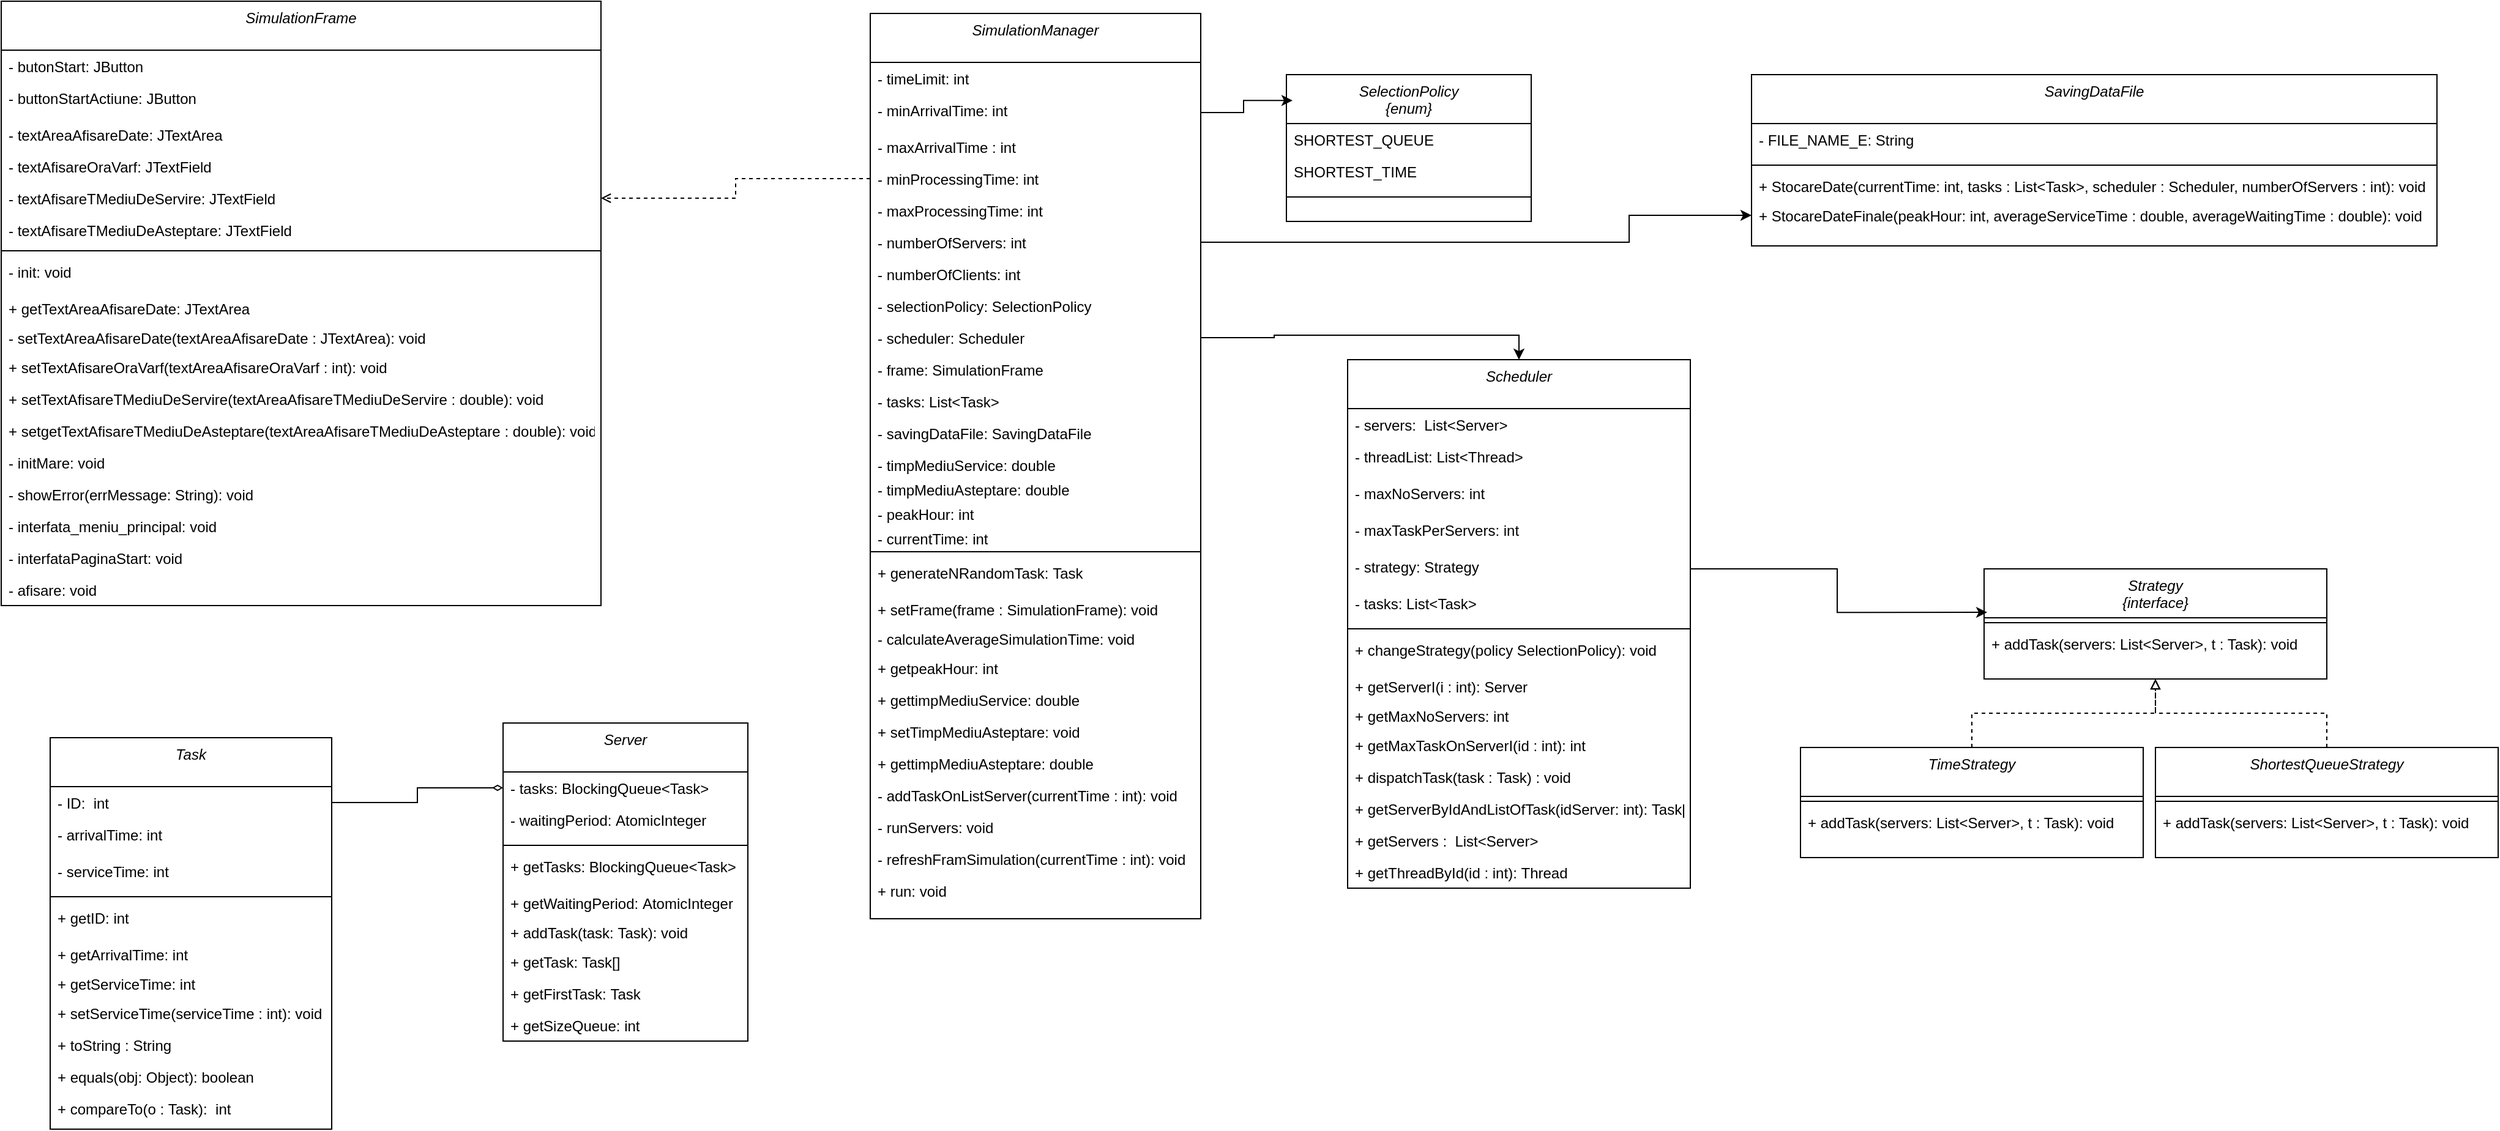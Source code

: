 <mxfile version="26.2.9">
  <diagram name="Pagină-1" id="mli2GktcsWTb8Dvs7Niu">
    <mxGraphModel dx="1970" dy="958" grid="1" gridSize="10" guides="1" tooltips="1" connect="1" arrows="1" fold="1" page="1" pageScale="1" pageWidth="827" pageHeight="1169" math="0" shadow="0">
      <root>
        <mxCell id="0" />
        <mxCell id="1" parent="0" />
        <mxCell id="93B-DPXB7_jqKkFb4IWl-2" value="SimulationManager" style="swimlane;fontStyle=2;align=center;verticalAlign=top;childLayout=stackLayout;horizontal=1;startSize=40;horizontalStack=0;resizeParent=1;resizeLast=0;collapsible=1;marginBottom=0;rounded=0;shadow=0;strokeWidth=1;" vertex="1" parent="1">
          <mxGeometry x="860" y="30" width="270" height="740" as="geometry">
            <mxRectangle x="220" y="120" width="160" height="26" as="alternateBounds" />
          </mxGeometry>
        </mxCell>
        <mxCell id="93B-DPXB7_jqKkFb4IWl-3" value="- timeLimit: int" style="text;align=left;verticalAlign=top;spacingLeft=4;spacingRight=4;overflow=hidden;rotatable=0;points=[[0,0.5],[1,0.5]];portConstraint=eastwest;" vertex="1" parent="93B-DPXB7_jqKkFb4IWl-2">
          <mxGeometry y="40" width="270" height="26" as="geometry" />
        </mxCell>
        <mxCell id="93B-DPXB7_jqKkFb4IWl-4" value="- minArrivalTime: int" style="text;align=left;verticalAlign=top;spacingLeft=4;spacingRight=4;overflow=hidden;rotatable=0;points=[[0,0.5],[1,0.5]];portConstraint=eastwest;rounded=0;shadow=0;html=0;" vertex="1" parent="93B-DPXB7_jqKkFb4IWl-2">
          <mxGeometry y="66" width="270" height="30" as="geometry" />
        </mxCell>
        <mxCell id="93B-DPXB7_jqKkFb4IWl-6" value="- maxArrivalTime : int&#xa;" style="text;align=left;verticalAlign=top;spacingLeft=4;spacingRight=4;overflow=hidden;rotatable=0;points=[[0,0.5],[1,0.5]];portConstraint=eastwest;" vertex="1" parent="93B-DPXB7_jqKkFb4IWl-2">
          <mxGeometry y="96" width="270" height="26" as="geometry" />
        </mxCell>
        <mxCell id="93B-DPXB7_jqKkFb4IWl-73" value="- minProcessingTime: int&#xa;" style="text;align=left;verticalAlign=top;spacingLeft=4;spacingRight=4;overflow=hidden;rotatable=0;points=[[0,0.5],[1,0.5]];portConstraint=eastwest;" vertex="1" parent="93B-DPXB7_jqKkFb4IWl-2">
          <mxGeometry y="122" width="270" height="26" as="geometry" />
        </mxCell>
        <mxCell id="93B-DPXB7_jqKkFb4IWl-74" value="- maxProcessingTime: int&#xa;" style="text;align=left;verticalAlign=top;spacingLeft=4;spacingRight=4;overflow=hidden;rotatable=0;points=[[0,0.5],[1,0.5]];portConstraint=eastwest;" vertex="1" parent="93B-DPXB7_jqKkFb4IWl-2">
          <mxGeometry y="148" width="270" height="26" as="geometry" />
        </mxCell>
        <mxCell id="93B-DPXB7_jqKkFb4IWl-75" value="- numberOfServers: int&#xa;" style="text;align=left;verticalAlign=top;spacingLeft=4;spacingRight=4;overflow=hidden;rotatable=0;points=[[0,0.5],[1,0.5]];portConstraint=eastwest;" vertex="1" parent="93B-DPXB7_jqKkFb4IWl-2">
          <mxGeometry y="174" width="270" height="26" as="geometry" />
        </mxCell>
        <mxCell id="93B-DPXB7_jqKkFb4IWl-76" value="- numberOfClients: int&#xa;" style="text;align=left;verticalAlign=top;spacingLeft=4;spacingRight=4;overflow=hidden;rotatable=0;points=[[0,0.5],[1,0.5]];portConstraint=eastwest;" vertex="1" parent="93B-DPXB7_jqKkFb4IWl-2">
          <mxGeometry y="200" width="270" height="26" as="geometry" />
        </mxCell>
        <mxCell id="93B-DPXB7_jqKkFb4IWl-77" value="- selectionPolicy: SelectionPolicy&#xa;" style="text;align=left;verticalAlign=top;spacingLeft=4;spacingRight=4;overflow=hidden;rotatable=0;points=[[0,0.5],[1,0.5]];portConstraint=eastwest;" vertex="1" parent="93B-DPXB7_jqKkFb4IWl-2">
          <mxGeometry y="226" width="270" height="26" as="geometry" />
        </mxCell>
        <mxCell id="93B-DPXB7_jqKkFb4IWl-78" value="- scheduler: Scheduler&#xa;" style="text;align=left;verticalAlign=top;spacingLeft=4;spacingRight=4;overflow=hidden;rotatable=0;points=[[0,0.5],[1,0.5]];portConstraint=eastwest;" vertex="1" parent="93B-DPXB7_jqKkFb4IWl-2">
          <mxGeometry y="252" width="270" height="26" as="geometry" />
        </mxCell>
        <mxCell id="93B-DPXB7_jqKkFb4IWl-79" value="- frame: SimulationFrame&#xa;" style="text;align=left;verticalAlign=top;spacingLeft=4;spacingRight=4;overflow=hidden;rotatable=0;points=[[0,0.5],[1,0.5]];portConstraint=eastwest;" vertex="1" parent="93B-DPXB7_jqKkFb4IWl-2">
          <mxGeometry y="278" width="270" height="26" as="geometry" />
        </mxCell>
        <mxCell id="93B-DPXB7_jqKkFb4IWl-80" value="- tasks: List&lt;Task&gt;&#xa;" style="text;align=left;verticalAlign=top;spacingLeft=4;spacingRight=4;overflow=hidden;rotatable=0;points=[[0,0.5],[1,0.5]];portConstraint=eastwest;" vertex="1" parent="93B-DPXB7_jqKkFb4IWl-2">
          <mxGeometry y="304" width="270" height="26" as="geometry" />
        </mxCell>
        <mxCell id="93B-DPXB7_jqKkFb4IWl-81" value="- savingDataFile: SavingDataFile&#xa;" style="text;align=left;verticalAlign=top;spacingLeft=4;spacingRight=4;overflow=hidden;rotatable=0;points=[[0,0.5],[1,0.5]];portConstraint=eastwest;" vertex="1" parent="93B-DPXB7_jqKkFb4IWl-2">
          <mxGeometry y="330" width="270" height="26" as="geometry" />
        </mxCell>
        <mxCell id="93B-DPXB7_jqKkFb4IWl-82" value="- timpMediuService: double&#xa;" style="text;align=left;verticalAlign=top;spacingLeft=4;spacingRight=4;overflow=hidden;rotatable=0;points=[[0,0.5],[1,0.5]];portConstraint=eastwest;" vertex="1" parent="93B-DPXB7_jqKkFb4IWl-2">
          <mxGeometry y="356" width="270" height="20" as="geometry" />
        </mxCell>
        <mxCell id="93B-DPXB7_jqKkFb4IWl-83" value="- timpMediuAsteptare: double&#xa;" style="text;align=left;verticalAlign=top;spacingLeft=4;spacingRight=4;overflow=hidden;rotatable=0;points=[[0,0.5],[1,0.5]];portConstraint=eastwest;" vertex="1" parent="93B-DPXB7_jqKkFb4IWl-2">
          <mxGeometry y="376" width="270" height="20" as="geometry" />
        </mxCell>
        <mxCell id="93B-DPXB7_jqKkFb4IWl-84" value="- peakHour: int&#xa;" style="text;align=left;verticalAlign=top;spacingLeft=4;spacingRight=4;overflow=hidden;rotatable=0;points=[[0,0.5],[1,0.5]];portConstraint=eastwest;" vertex="1" parent="93B-DPXB7_jqKkFb4IWl-2">
          <mxGeometry y="396" width="270" height="20" as="geometry" />
        </mxCell>
        <mxCell id="93B-DPXB7_jqKkFb4IWl-85" value="- currentTime: int&#xa;" style="text;align=left;verticalAlign=top;spacingLeft=4;spacingRight=4;overflow=hidden;rotatable=0;points=[[0,0.5],[1,0.5]];portConstraint=eastwest;" vertex="1" parent="93B-DPXB7_jqKkFb4IWl-2">
          <mxGeometry y="416" width="270" height="20" as="geometry" />
        </mxCell>
        <mxCell id="93B-DPXB7_jqKkFb4IWl-5" value="" style="line;html=1;strokeWidth=1;align=left;verticalAlign=middle;spacingTop=-1;spacingLeft=3;spacingRight=3;rotatable=0;labelPosition=right;points=[];portConstraint=eastwest;" vertex="1" parent="93B-DPXB7_jqKkFb4IWl-2">
          <mxGeometry y="436" width="270" height="8" as="geometry" />
        </mxCell>
        <mxCell id="93B-DPXB7_jqKkFb4IWl-72" value="+ generateNRandomTask: Task" style="text;align=left;verticalAlign=top;spacingLeft=4;spacingRight=4;overflow=hidden;rotatable=0;points=[[0,0.5],[1,0.5]];portConstraint=eastwest;rounded=0;shadow=0;html=0;" vertex="1" parent="93B-DPXB7_jqKkFb4IWl-2">
          <mxGeometry y="444" width="270" height="30" as="geometry" />
        </mxCell>
        <mxCell id="93B-DPXB7_jqKkFb4IWl-7" value="+ setFrame(frame : SimulationFrame): void&#xa;" style="text;align=left;verticalAlign=top;spacingLeft=4;spacingRight=4;overflow=hidden;rotatable=0;points=[[0,0.5],[1,0.5]];portConstraint=eastwest;" vertex="1" parent="93B-DPXB7_jqKkFb4IWl-2">
          <mxGeometry y="474" width="270" height="24" as="geometry" />
        </mxCell>
        <mxCell id="93B-DPXB7_jqKkFb4IWl-8" value="- calculateAverageSimulationTime: void&#xa;" style="text;align=left;verticalAlign=top;spacingLeft=4;spacingRight=4;overflow=hidden;rotatable=0;points=[[0,0.5],[1,0.5]];portConstraint=eastwest;" vertex="1" parent="93B-DPXB7_jqKkFb4IWl-2">
          <mxGeometry y="498" width="270" height="24" as="geometry" />
        </mxCell>
        <mxCell id="93B-DPXB7_jqKkFb4IWl-9" value="+ getpeakHour: int" style="text;align=left;verticalAlign=top;spacingLeft=4;spacingRight=4;overflow=hidden;rotatable=0;points=[[0,0.5],[1,0.5]];portConstraint=eastwest;" vertex="1" parent="93B-DPXB7_jqKkFb4IWl-2">
          <mxGeometry y="522" width="270" height="26" as="geometry" />
        </mxCell>
        <mxCell id="93B-DPXB7_jqKkFb4IWl-10" value="+ gettimpMediuService: double" style="text;align=left;verticalAlign=top;spacingLeft=4;spacingRight=4;overflow=hidden;rotatable=0;points=[[0,0.5],[1,0.5]];portConstraint=eastwest;" vertex="1" parent="93B-DPXB7_jqKkFb4IWl-2">
          <mxGeometry y="548" width="270" height="26" as="geometry" />
        </mxCell>
        <mxCell id="93B-DPXB7_jqKkFb4IWl-86" value="+ setTimpMediuAsteptare: void" style="text;align=left;verticalAlign=top;spacingLeft=4;spacingRight=4;overflow=hidden;rotatable=0;points=[[0,0.5],[1,0.5]];portConstraint=eastwest;" vertex="1" parent="93B-DPXB7_jqKkFb4IWl-2">
          <mxGeometry y="574" width="270" height="26" as="geometry" />
        </mxCell>
        <mxCell id="93B-DPXB7_jqKkFb4IWl-87" value="+ gettimpMediuAsteptare: double" style="text;align=left;verticalAlign=top;spacingLeft=4;spacingRight=4;overflow=hidden;rotatable=0;points=[[0,0.5],[1,0.5]];portConstraint=eastwest;" vertex="1" parent="93B-DPXB7_jqKkFb4IWl-2">
          <mxGeometry y="600" width="270" height="26" as="geometry" />
        </mxCell>
        <mxCell id="93B-DPXB7_jqKkFb4IWl-88" value="- addTaskOnListServer(currentTime : int): void" style="text;align=left;verticalAlign=top;spacingLeft=4;spacingRight=4;overflow=hidden;rotatable=0;points=[[0,0.5],[1,0.5]];portConstraint=eastwest;" vertex="1" parent="93B-DPXB7_jqKkFb4IWl-2">
          <mxGeometry y="626" width="270" height="26" as="geometry" />
        </mxCell>
        <mxCell id="93B-DPXB7_jqKkFb4IWl-89" value="- runServers: void" style="text;align=left;verticalAlign=top;spacingLeft=4;spacingRight=4;overflow=hidden;rotatable=0;points=[[0,0.5],[1,0.5]];portConstraint=eastwest;" vertex="1" parent="93B-DPXB7_jqKkFb4IWl-2">
          <mxGeometry y="652" width="270" height="26" as="geometry" />
        </mxCell>
        <mxCell id="93B-DPXB7_jqKkFb4IWl-90" value="- refreshFramSimulation(currentTime : int): void" style="text;align=left;verticalAlign=top;spacingLeft=4;spacingRight=4;overflow=hidden;rotatable=0;points=[[0,0.5],[1,0.5]];portConstraint=eastwest;" vertex="1" parent="93B-DPXB7_jqKkFb4IWl-2">
          <mxGeometry y="678" width="270" height="26" as="geometry" />
        </mxCell>
        <mxCell id="93B-DPXB7_jqKkFb4IWl-91" value="+ run: void" style="text;align=left;verticalAlign=top;spacingLeft=4;spacingRight=4;overflow=hidden;rotatable=0;points=[[0,0.5],[1,0.5]];portConstraint=eastwest;" vertex="1" parent="93B-DPXB7_jqKkFb4IWl-2">
          <mxGeometry y="704" width="270" height="26" as="geometry" />
        </mxCell>
        <mxCell id="93B-DPXB7_jqKkFb4IWl-92" value="SimulationFrame" style="swimlane;fontStyle=2;align=center;verticalAlign=top;childLayout=stackLayout;horizontal=1;startSize=40;horizontalStack=0;resizeParent=1;resizeLast=0;collapsible=1;marginBottom=0;rounded=0;shadow=0;strokeWidth=1;" vertex="1" parent="1">
          <mxGeometry x="150" y="20" width="490" height="494" as="geometry">
            <mxRectangle x="220" y="120" width="160" height="26" as="alternateBounds" />
          </mxGeometry>
        </mxCell>
        <mxCell id="93B-DPXB7_jqKkFb4IWl-93" value="- butonStart: JButton" style="text;align=left;verticalAlign=top;spacingLeft=4;spacingRight=4;overflow=hidden;rotatable=0;points=[[0,0.5],[1,0.5]];portConstraint=eastwest;" vertex="1" parent="93B-DPXB7_jqKkFb4IWl-92">
          <mxGeometry y="40" width="490" height="26" as="geometry" />
        </mxCell>
        <mxCell id="93B-DPXB7_jqKkFb4IWl-94" value="- buttonStartActiune: JButton" style="text;align=left;verticalAlign=top;spacingLeft=4;spacingRight=4;overflow=hidden;rotatable=0;points=[[0,0.5],[1,0.5]];portConstraint=eastwest;rounded=0;shadow=0;html=0;" vertex="1" parent="93B-DPXB7_jqKkFb4IWl-92">
          <mxGeometry y="66" width="490" height="30" as="geometry" />
        </mxCell>
        <mxCell id="93B-DPXB7_jqKkFb4IWl-95" value="- textAreaAfisareDate: JTextArea&#xa;" style="text;align=left;verticalAlign=top;spacingLeft=4;spacingRight=4;overflow=hidden;rotatable=0;points=[[0,0.5],[1,0.5]];portConstraint=eastwest;" vertex="1" parent="93B-DPXB7_jqKkFb4IWl-92">
          <mxGeometry y="96" width="490" height="26" as="geometry" />
        </mxCell>
        <mxCell id="93B-DPXB7_jqKkFb4IWl-96" value="- textAfisareOraVarf: JTextField&#xa;" style="text;align=left;verticalAlign=top;spacingLeft=4;spacingRight=4;overflow=hidden;rotatable=0;points=[[0,0.5],[1,0.5]];portConstraint=eastwest;" vertex="1" parent="93B-DPXB7_jqKkFb4IWl-92">
          <mxGeometry y="122" width="490" height="26" as="geometry" />
        </mxCell>
        <mxCell id="93B-DPXB7_jqKkFb4IWl-97" value="- textAfisareTMediuDeServire: JTextField&#xa;" style="text;align=left;verticalAlign=top;spacingLeft=4;spacingRight=4;overflow=hidden;rotatable=0;points=[[0,0.5],[1,0.5]];portConstraint=eastwest;" vertex="1" parent="93B-DPXB7_jqKkFb4IWl-92">
          <mxGeometry y="148" width="490" height="26" as="geometry" />
        </mxCell>
        <mxCell id="93B-DPXB7_jqKkFb4IWl-98" value="- textAfisareTMediuDeAsteptare: JTextField&#xa;" style="text;align=left;verticalAlign=top;spacingLeft=4;spacingRight=4;overflow=hidden;rotatable=0;points=[[0,0.5],[1,0.5]];portConstraint=eastwest;" vertex="1" parent="93B-DPXB7_jqKkFb4IWl-92">
          <mxGeometry y="174" width="490" height="26" as="geometry" />
        </mxCell>
        <mxCell id="93B-DPXB7_jqKkFb4IWl-109" value="" style="line;html=1;strokeWidth=1;align=left;verticalAlign=middle;spacingTop=-1;spacingLeft=3;spacingRight=3;rotatable=0;labelPosition=right;points=[];portConstraint=eastwest;" vertex="1" parent="93B-DPXB7_jqKkFb4IWl-92">
          <mxGeometry y="200" width="490" height="8" as="geometry" />
        </mxCell>
        <mxCell id="93B-DPXB7_jqKkFb4IWl-110" value="- init: void" style="text;align=left;verticalAlign=top;spacingLeft=4;spacingRight=4;overflow=hidden;rotatable=0;points=[[0,0.5],[1,0.5]];portConstraint=eastwest;rounded=0;shadow=0;html=0;" vertex="1" parent="93B-DPXB7_jqKkFb4IWl-92">
          <mxGeometry y="208" width="490" height="30" as="geometry" />
        </mxCell>
        <mxCell id="93B-DPXB7_jqKkFb4IWl-111" value="+ getTextAreaAfisareDate: JTextArea&#xa;" style="text;align=left;verticalAlign=top;spacingLeft=4;spacingRight=4;overflow=hidden;rotatable=0;points=[[0,0.5],[1,0.5]];portConstraint=eastwest;" vertex="1" parent="93B-DPXB7_jqKkFb4IWl-92">
          <mxGeometry y="238" width="490" height="24" as="geometry" />
        </mxCell>
        <mxCell id="93B-DPXB7_jqKkFb4IWl-112" value="- setTextAreaAfisareDate(textAreaAfisareDate : JTextArea): void&#xa;" style="text;align=left;verticalAlign=top;spacingLeft=4;spacingRight=4;overflow=hidden;rotatable=0;points=[[0,0.5],[1,0.5]];portConstraint=eastwest;" vertex="1" parent="93B-DPXB7_jqKkFb4IWl-92">
          <mxGeometry y="262" width="490" height="24" as="geometry" />
        </mxCell>
        <mxCell id="93B-DPXB7_jqKkFb4IWl-113" value="+ setTextAfisareOraVarf(textAreaAfisareOraVarf : int): void" style="text;align=left;verticalAlign=top;spacingLeft=4;spacingRight=4;overflow=hidden;rotatable=0;points=[[0,0.5],[1,0.5]];portConstraint=eastwest;" vertex="1" parent="93B-DPXB7_jqKkFb4IWl-92">
          <mxGeometry y="286" width="490" height="26" as="geometry" />
        </mxCell>
        <mxCell id="93B-DPXB7_jqKkFb4IWl-114" value="+ setTextAfisareTMediuDeServire(textAreaAfisareTMediuDeServire : double): void" style="text;align=left;verticalAlign=top;spacingLeft=4;spacingRight=4;overflow=hidden;rotatable=0;points=[[0,0.5],[1,0.5]];portConstraint=eastwest;" vertex="1" parent="93B-DPXB7_jqKkFb4IWl-92">
          <mxGeometry y="312" width="490" height="26" as="geometry" />
        </mxCell>
        <mxCell id="93B-DPXB7_jqKkFb4IWl-115" value="+ setgetTextAfisareTMediuDeAsteptare(textAreaAfisareTMediuDeAsteptare : double): void" style="text;align=left;verticalAlign=top;spacingLeft=4;spacingRight=4;overflow=hidden;rotatable=0;points=[[0,0.5],[1,0.5]];portConstraint=eastwest;" vertex="1" parent="93B-DPXB7_jqKkFb4IWl-92">
          <mxGeometry y="338" width="490" height="26" as="geometry" />
        </mxCell>
        <mxCell id="93B-DPXB7_jqKkFb4IWl-116" value="- initMare: void" style="text;align=left;verticalAlign=top;spacingLeft=4;spacingRight=4;overflow=hidden;rotatable=0;points=[[0,0.5],[1,0.5]];portConstraint=eastwest;" vertex="1" parent="93B-DPXB7_jqKkFb4IWl-92">
          <mxGeometry y="364" width="490" height="26" as="geometry" />
        </mxCell>
        <mxCell id="93B-DPXB7_jqKkFb4IWl-117" value="- showError(errMessage: String): void" style="text;align=left;verticalAlign=top;spacingLeft=4;spacingRight=4;overflow=hidden;rotatable=0;points=[[0,0.5],[1,0.5]];portConstraint=eastwest;" vertex="1" parent="93B-DPXB7_jqKkFb4IWl-92">
          <mxGeometry y="390" width="490" height="26" as="geometry" />
        </mxCell>
        <mxCell id="93B-DPXB7_jqKkFb4IWl-118" value="- interfata_meniu_principal: void" style="text;align=left;verticalAlign=top;spacingLeft=4;spacingRight=4;overflow=hidden;rotatable=0;points=[[0,0.5],[1,0.5]];portConstraint=eastwest;" vertex="1" parent="93B-DPXB7_jqKkFb4IWl-92">
          <mxGeometry y="416" width="490" height="26" as="geometry" />
        </mxCell>
        <mxCell id="93B-DPXB7_jqKkFb4IWl-119" value="- interfataPaginaStart: void" style="text;align=left;verticalAlign=top;spacingLeft=4;spacingRight=4;overflow=hidden;rotatable=0;points=[[0,0.5],[1,0.5]];portConstraint=eastwest;" vertex="1" parent="93B-DPXB7_jqKkFb4IWl-92">
          <mxGeometry y="442" width="490" height="26" as="geometry" />
        </mxCell>
        <mxCell id="93B-DPXB7_jqKkFb4IWl-120" value="- afisare: void" style="text;align=left;verticalAlign=top;spacingLeft=4;spacingRight=4;overflow=hidden;rotatable=0;points=[[0,0.5],[1,0.5]];portConstraint=eastwest;" vertex="1" parent="93B-DPXB7_jqKkFb4IWl-92">
          <mxGeometry y="468" width="490" height="26" as="geometry" />
        </mxCell>
        <mxCell id="93B-DPXB7_jqKkFb4IWl-121" value="SelectionPolicy&#xa;{enum}" style="swimlane;fontStyle=2;align=center;verticalAlign=top;childLayout=stackLayout;horizontal=1;startSize=40;horizontalStack=0;resizeParent=1;resizeLast=0;collapsible=1;marginBottom=0;rounded=0;shadow=0;strokeWidth=1;" vertex="1" parent="1">
          <mxGeometry x="1200" y="80" width="200" height="120" as="geometry">
            <mxRectangle x="220" y="120" width="160" height="26" as="alternateBounds" />
          </mxGeometry>
        </mxCell>
        <mxCell id="93B-DPXB7_jqKkFb4IWl-122" value="SHORTEST_QUEUE" style="text;align=left;verticalAlign=top;spacingLeft=4;spacingRight=4;overflow=hidden;rotatable=0;points=[[0,0.5],[1,0.5]];portConstraint=eastwest;" vertex="1" parent="93B-DPXB7_jqKkFb4IWl-121">
          <mxGeometry y="40" width="200" height="26" as="geometry" />
        </mxCell>
        <mxCell id="93B-DPXB7_jqKkFb4IWl-123" value="SHORTEST_TIME" style="text;align=left;verticalAlign=top;spacingLeft=4;spacingRight=4;overflow=hidden;rotatable=0;points=[[0,0.5],[1,0.5]];portConstraint=eastwest;rounded=0;shadow=0;html=0;" vertex="1" parent="93B-DPXB7_jqKkFb4IWl-121">
          <mxGeometry y="66" width="200" height="30" as="geometry" />
        </mxCell>
        <mxCell id="93B-DPXB7_jqKkFb4IWl-128" value="" style="line;html=1;strokeWidth=1;align=left;verticalAlign=middle;spacingTop=-1;spacingLeft=3;spacingRight=3;rotatable=0;labelPosition=right;points=[];portConstraint=eastwest;" vertex="1" parent="93B-DPXB7_jqKkFb4IWl-121">
          <mxGeometry y="96" width="200" height="8" as="geometry" />
        </mxCell>
        <mxCell id="93B-DPXB7_jqKkFb4IWl-140" value="SavingDataFile" style="swimlane;fontStyle=2;align=center;verticalAlign=top;childLayout=stackLayout;horizontal=1;startSize=40;horizontalStack=0;resizeParent=1;resizeLast=0;collapsible=1;marginBottom=0;rounded=0;shadow=0;strokeWidth=1;" vertex="1" parent="1">
          <mxGeometry x="1580" y="80" width="560" height="140" as="geometry">
            <mxRectangle x="220" y="120" width="160" height="26" as="alternateBounds" />
          </mxGeometry>
        </mxCell>
        <mxCell id="93B-DPXB7_jqKkFb4IWl-142" value="- FILE_NAME_E: String" style="text;align=left;verticalAlign=top;spacingLeft=4;spacingRight=4;overflow=hidden;rotatable=0;points=[[0,0.5],[1,0.5]];portConstraint=eastwest;rounded=0;shadow=0;html=0;" vertex="1" parent="93B-DPXB7_jqKkFb4IWl-140">
          <mxGeometry y="40" width="560" height="30" as="geometry" />
        </mxCell>
        <mxCell id="93B-DPXB7_jqKkFb4IWl-147" value="" style="line;html=1;strokeWidth=1;align=left;verticalAlign=middle;spacingTop=-1;spacingLeft=3;spacingRight=3;rotatable=0;labelPosition=right;points=[];portConstraint=eastwest;" vertex="1" parent="93B-DPXB7_jqKkFb4IWl-140">
          <mxGeometry y="70" width="560" height="8" as="geometry" />
        </mxCell>
        <mxCell id="93B-DPXB7_jqKkFb4IWl-150" value="+ StocareDate(currentTime: int, tasks : List&lt;Task&gt;, scheduler : Scheduler, numberOfServers : int): void&#xa;" style="text;align=left;verticalAlign=top;spacingLeft=4;spacingRight=4;overflow=hidden;rotatable=0;points=[[0,0.5],[1,0.5]];portConstraint=eastwest;" vertex="1" parent="93B-DPXB7_jqKkFb4IWl-140">
          <mxGeometry y="78" width="560" height="24" as="geometry" />
        </mxCell>
        <mxCell id="93B-DPXB7_jqKkFb4IWl-151" value="+ StocareDateFinale(peakHour: int, averageServiceTime : double, averageWaitingTime : double): void" style="text;align=left;verticalAlign=top;spacingLeft=4;spacingRight=4;overflow=hidden;rotatable=0;points=[[0,0.5],[1,0.5]];portConstraint=eastwest;" vertex="1" parent="93B-DPXB7_jqKkFb4IWl-140">
          <mxGeometry y="102" width="560" height="26" as="geometry" />
        </mxCell>
        <mxCell id="93B-DPXB7_jqKkFb4IWl-223" style="edgeStyle=orthogonalEdgeStyle;rounded=0;orthogonalLoop=1;jettySize=auto;html=1;entryX=0.5;entryY=1;entryDx=0;entryDy=0;dashed=1;endArrow=block;endFill=0;" edge="1" parent="1" source="93B-DPXB7_jqKkFb4IWl-159" target="93B-DPXB7_jqKkFb4IWl-167">
          <mxGeometry relative="1" as="geometry" />
        </mxCell>
        <mxCell id="93B-DPXB7_jqKkFb4IWl-159" value="TimeStrategy" style="swimlane;fontStyle=2;align=center;verticalAlign=top;childLayout=stackLayout;horizontal=1;startSize=40;horizontalStack=0;resizeParent=1;resizeLast=0;collapsible=1;marginBottom=0;rounded=0;shadow=0;strokeWidth=1;" vertex="1" parent="1">
          <mxGeometry x="1620" y="630" width="280" height="90" as="geometry">
            <mxRectangle x="220" y="120" width="160" height="26" as="alternateBounds" />
          </mxGeometry>
        </mxCell>
        <mxCell id="93B-DPXB7_jqKkFb4IWl-161" value="" style="line;html=1;strokeWidth=1;align=left;verticalAlign=middle;spacingTop=-1;spacingLeft=3;spacingRight=3;rotatable=0;labelPosition=right;points=[];portConstraint=eastwest;" vertex="1" parent="93B-DPXB7_jqKkFb4IWl-159">
          <mxGeometry y="40" width="280" height="8" as="geometry" />
        </mxCell>
        <mxCell id="93B-DPXB7_jqKkFb4IWl-162" value="+ addTask(servers: List&lt;Server&gt;, t : Task): void&#xa;" style="text;align=left;verticalAlign=top;spacingLeft=4;spacingRight=4;overflow=hidden;rotatable=0;points=[[0,0.5],[1,0.5]];portConstraint=eastwest;" vertex="1" parent="93B-DPXB7_jqKkFb4IWl-159">
          <mxGeometry y="48" width="280" height="24" as="geometry" />
        </mxCell>
        <mxCell id="93B-DPXB7_jqKkFb4IWl-224" style="edgeStyle=orthogonalEdgeStyle;rounded=0;orthogonalLoop=1;jettySize=auto;html=1;exitX=0.5;exitY=0;exitDx=0;exitDy=0;entryX=0.5;entryY=1;entryDx=0;entryDy=0;dashed=1;endArrow=block;endFill=0;" edge="1" parent="1" source="93B-DPXB7_jqKkFb4IWl-164" target="93B-DPXB7_jqKkFb4IWl-167">
          <mxGeometry relative="1" as="geometry" />
        </mxCell>
        <mxCell id="93B-DPXB7_jqKkFb4IWl-164" value="ShortestQueueStrategy" style="swimlane;fontStyle=2;align=center;verticalAlign=top;childLayout=stackLayout;horizontal=1;startSize=40;horizontalStack=0;resizeParent=1;resizeLast=0;collapsible=1;marginBottom=0;rounded=0;shadow=0;strokeWidth=1;" vertex="1" parent="1">
          <mxGeometry x="1910" y="630" width="280" height="90" as="geometry">
            <mxRectangle x="220" y="120" width="160" height="26" as="alternateBounds" />
          </mxGeometry>
        </mxCell>
        <mxCell id="93B-DPXB7_jqKkFb4IWl-165" value="" style="line;html=1;strokeWidth=1;align=left;verticalAlign=middle;spacingTop=-1;spacingLeft=3;spacingRight=3;rotatable=0;labelPosition=right;points=[];portConstraint=eastwest;" vertex="1" parent="93B-DPXB7_jqKkFb4IWl-164">
          <mxGeometry y="40" width="280" height="8" as="geometry" />
        </mxCell>
        <mxCell id="93B-DPXB7_jqKkFb4IWl-166" value="+ addTask(servers: List&lt;Server&gt;, t : Task): void&#xa;" style="text;align=left;verticalAlign=top;spacingLeft=4;spacingRight=4;overflow=hidden;rotatable=0;points=[[0,0.5],[1,0.5]];portConstraint=eastwest;" vertex="1" parent="93B-DPXB7_jqKkFb4IWl-164">
          <mxGeometry y="48" width="280" height="24" as="geometry" />
        </mxCell>
        <mxCell id="93B-DPXB7_jqKkFb4IWl-167" value="Strategy&#xa;{interface}" style="swimlane;fontStyle=2;align=center;verticalAlign=top;childLayout=stackLayout;horizontal=1;startSize=40;horizontalStack=0;resizeParent=1;resizeLast=0;collapsible=1;marginBottom=0;rounded=0;shadow=0;strokeWidth=1;" vertex="1" parent="1">
          <mxGeometry x="1770" y="484" width="280" height="90" as="geometry">
            <mxRectangle x="220" y="120" width="160" height="26" as="alternateBounds" />
          </mxGeometry>
        </mxCell>
        <mxCell id="93B-DPXB7_jqKkFb4IWl-168" value="" style="line;html=1;strokeWidth=1;align=left;verticalAlign=middle;spacingTop=-1;spacingLeft=3;spacingRight=3;rotatable=0;labelPosition=right;points=[];portConstraint=eastwest;" vertex="1" parent="93B-DPXB7_jqKkFb4IWl-167">
          <mxGeometry y="40" width="280" height="8" as="geometry" />
        </mxCell>
        <mxCell id="93B-DPXB7_jqKkFb4IWl-169" value="+ addTask(servers: List&lt;Server&gt;, t : Task): void&#xa;" style="text;align=left;verticalAlign=top;spacingLeft=4;spacingRight=4;overflow=hidden;rotatable=0;points=[[0,0.5],[1,0.5]];portConstraint=eastwest;" vertex="1" parent="93B-DPXB7_jqKkFb4IWl-167">
          <mxGeometry y="48" width="280" height="24" as="geometry" />
        </mxCell>
        <mxCell id="93B-DPXB7_jqKkFb4IWl-170" value="Server" style="swimlane;fontStyle=2;align=center;verticalAlign=top;childLayout=stackLayout;horizontal=1;startSize=40;horizontalStack=0;resizeParent=1;resizeLast=0;collapsible=1;marginBottom=0;rounded=0;shadow=0;strokeWidth=1;" vertex="1" parent="1">
          <mxGeometry x="560" y="610" width="200" height="260" as="geometry">
            <mxRectangle x="220" y="120" width="160" height="26" as="alternateBounds" />
          </mxGeometry>
        </mxCell>
        <mxCell id="93B-DPXB7_jqKkFb4IWl-171" value="- tasks: BlockingQueue&lt;Task&gt;" style="text;align=left;verticalAlign=top;spacingLeft=4;spacingRight=4;overflow=hidden;rotatable=0;points=[[0,0.5],[1,0.5]];portConstraint=eastwest;" vertex="1" parent="93B-DPXB7_jqKkFb4IWl-170">
          <mxGeometry y="40" width="200" height="26" as="geometry" />
        </mxCell>
        <mxCell id="93B-DPXB7_jqKkFb4IWl-172" value="- waitingPeriod: AtomicInteger" style="text;align=left;verticalAlign=top;spacingLeft=4;spacingRight=4;overflow=hidden;rotatable=0;points=[[0,0.5],[1,0.5]];portConstraint=eastwest;rounded=0;shadow=0;html=0;" vertex="1" parent="93B-DPXB7_jqKkFb4IWl-170">
          <mxGeometry y="66" width="200" height="30" as="geometry" />
        </mxCell>
        <mxCell id="93B-DPXB7_jqKkFb4IWl-177" value="" style="line;html=1;strokeWidth=1;align=left;verticalAlign=middle;spacingTop=-1;spacingLeft=3;spacingRight=3;rotatable=0;labelPosition=right;points=[];portConstraint=eastwest;" vertex="1" parent="93B-DPXB7_jqKkFb4IWl-170">
          <mxGeometry y="96" width="200" height="8" as="geometry" />
        </mxCell>
        <mxCell id="93B-DPXB7_jqKkFb4IWl-178" value="+ getTasks: BlockingQueue&lt;Task&gt;" style="text;align=left;verticalAlign=top;spacingLeft=4;spacingRight=4;overflow=hidden;rotatable=0;points=[[0,0.5],[1,0.5]];portConstraint=eastwest;rounded=0;shadow=0;html=0;" vertex="1" parent="93B-DPXB7_jqKkFb4IWl-170">
          <mxGeometry y="104" width="200" height="30" as="geometry" />
        </mxCell>
        <mxCell id="93B-DPXB7_jqKkFb4IWl-179" value="+ getWaitingPeriod: AtomicInteger&#xa;" style="text;align=left;verticalAlign=top;spacingLeft=4;spacingRight=4;overflow=hidden;rotatable=0;points=[[0,0.5],[1,0.5]];portConstraint=eastwest;" vertex="1" parent="93B-DPXB7_jqKkFb4IWl-170">
          <mxGeometry y="134" width="200" height="24" as="geometry" />
        </mxCell>
        <mxCell id="93B-DPXB7_jqKkFb4IWl-180" value="+ addTask(task: Task): void&#xa;" style="text;align=left;verticalAlign=top;spacingLeft=4;spacingRight=4;overflow=hidden;rotatable=0;points=[[0,0.5],[1,0.5]];portConstraint=eastwest;" vertex="1" parent="93B-DPXB7_jqKkFb4IWl-170">
          <mxGeometry y="158" width="200" height="24" as="geometry" />
        </mxCell>
        <mxCell id="93B-DPXB7_jqKkFb4IWl-181" value="+ getTask: Task[]" style="text;align=left;verticalAlign=top;spacingLeft=4;spacingRight=4;overflow=hidden;rotatable=0;points=[[0,0.5],[1,0.5]];portConstraint=eastwest;" vertex="1" parent="93B-DPXB7_jqKkFb4IWl-170">
          <mxGeometry y="182" width="200" height="26" as="geometry" />
        </mxCell>
        <mxCell id="93B-DPXB7_jqKkFb4IWl-182" value="+ getFirstTask: Task" style="text;align=left;verticalAlign=top;spacingLeft=4;spacingRight=4;overflow=hidden;rotatable=0;points=[[0,0.5],[1,0.5]];portConstraint=eastwest;" vertex="1" parent="93B-DPXB7_jqKkFb4IWl-170">
          <mxGeometry y="208" width="200" height="26" as="geometry" />
        </mxCell>
        <mxCell id="93B-DPXB7_jqKkFb4IWl-183" value="+ getSizeQueue: int" style="text;align=left;verticalAlign=top;spacingLeft=4;spacingRight=4;overflow=hidden;rotatable=0;points=[[0,0.5],[1,0.5]];portConstraint=eastwest;" vertex="1" parent="93B-DPXB7_jqKkFb4IWl-170">
          <mxGeometry y="234" width="200" height="26" as="geometry" />
        </mxCell>
        <mxCell id="93B-DPXB7_jqKkFb4IWl-189" value="Scheduler" style="swimlane;fontStyle=2;align=center;verticalAlign=top;childLayout=stackLayout;horizontal=1;startSize=40;horizontalStack=0;resizeParent=1;resizeLast=0;collapsible=1;marginBottom=0;rounded=0;shadow=0;strokeWidth=1;" vertex="1" parent="1">
          <mxGeometry x="1250" y="313" width="280" height="432" as="geometry">
            <mxRectangle x="220" y="120" width="160" height="26" as="alternateBounds" />
          </mxGeometry>
        </mxCell>
        <mxCell id="93B-DPXB7_jqKkFb4IWl-190" value="- servers:  List&lt;Server&gt;" style="text;align=left;verticalAlign=top;spacingLeft=4;spacingRight=4;overflow=hidden;rotatable=0;points=[[0,0.5],[1,0.5]];portConstraint=eastwest;" vertex="1" parent="93B-DPXB7_jqKkFb4IWl-189">
          <mxGeometry y="40" width="280" height="26" as="geometry" />
        </mxCell>
        <mxCell id="93B-DPXB7_jqKkFb4IWl-191" value="- threadList: List&lt;Thread&gt;" style="text;align=left;verticalAlign=top;spacingLeft=4;spacingRight=4;overflow=hidden;rotatable=0;points=[[0,0.5],[1,0.5]];portConstraint=eastwest;rounded=0;shadow=0;html=0;" vertex="1" parent="93B-DPXB7_jqKkFb4IWl-189">
          <mxGeometry y="66" width="280" height="30" as="geometry" />
        </mxCell>
        <mxCell id="93B-DPXB7_jqKkFb4IWl-199" value="- maxNoServers: int" style="text;align=left;verticalAlign=top;spacingLeft=4;spacingRight=4;overflow=hidden;rotatable=0;points=[[0,0.5],[1,0.5]];portConstraint=eastwest;rounded=0;shadow=0;html=0;" vertex="1" parent="93B-DPXB7_jqKkFb4IWl-189">
          <mxGeometry y="96" width="280" height="30" as="geometry" />
        </mxCell>
        <mxCell id="93B-DPXB7_jqKkFb4IWl-200" value="- maxTaskPerServers: int" style="text;align=left;verticalAlign=top;spacingLeft=4;spacingRight=4;overflow=hidden;rotatable=0;points=[[0,0.5],[1,0.5]];portConstraint=eastwest;rounded=0;shadow=0;html=0;" vertex="1" parent="93B-DPXB7_jqKkFb4IWl-189">
          <mxGeometry y="126" width="280" height="30" as="geometry" />
        </mxCell>
        <mxCell id="93B-DPXB7_jqKkFb4IWl-201" value="- strategy: Strategy" style="text;align=left;verticalAlign=top;spacingLeft=4;spacingRight=4;overflow=hidden;rotatable=0;points=[[0,0.5],[1,0.5]];portConstraint=eastwest;rounded=0;shadow=0;html=0;" vertex="1" parent="93B-DPXB7_jqKkFb4IWl-189">
          <mxGeometry y="156" width="280" height="30" as="geometry" />
        </mxCell>
        <mxCell id="93B-DPXB7_jqKkFb4IWl-202" value="- tasks: List&lt;Task&gt;" style="text;align=left;verticalAlign=top;spacingLeft=4;spacingRight=4;overflow=hidden;rotatable=0;points=[[0,0.5],[1,0.5]];portConstraint=eastwest;rounded=0;shadow=0;html=0;" vertex="1" parent="93B-DPXB7_jqKkFb4IWl-189">
          <mxGeometry y="186" width="280" height="30" as="geometry" />
        </mxCell>
        <mxCell id="93B-DPXB7_jqKkFb4IWl-192" value="" style="line;html=1;strokeWidth=1;align=left;verticalAlign=middle;spacingTop=-1;spacingLeft=3;spacingRight=3;rotatable=0;labelPosition=right;points=[];portConstraint=eastwest;" vertex="1" parent="93B-DPXB7_jqKkFb4IWl-189">
          <mxGeometry y="216" width="280" height="8" as="geometry" />
        </mxCell>
        <mxCell id="93B-DPXB7_jqKkFb4IWl-193" value="+ changeStrategy(policy SelectionPolicy): void" style="text;align=left;verticalAlign=top;spacingLeft=4;spacingRight=4;overflow=hidden;rotatable=0;points=[[0,0.5],[1,0.5]];portConstraint=eastwest;rounded=0;shadow=0;html=0;" vertex="1" parent="93B-DPXB7_jqKkFb4IWl-189">
          <mxGeometry y="224" width="280" height="30" as="geometry" />
        </mxCell>
        <mxCell id="93B-DPXB7_jqKkFb4IWl-194" value="+ getServerI(i : int): Server&#xa;" style="text;align=left;verticalAlign=top;spacingLeft=4;spacingRight=4;overflow=hidden;rotatable=0;points=[[0,0.5],[1,0.5]];portConstraint=eastwest;" vertex="1" parent="93B-DPXB7_jqKkFb4IWl-189">
          <mxGeometry y="254" width="280" height="24" as="geometry" />
        </mxCell>
        <mxCell id="93B-DPXB7_jqKkFb4IWl-195" value="+ getMaxNoServers: int&#xa;" style="text;align=left;verticalAlign=top;spacingLeft=4;spacingRight=4;overflow=hidden;rotatable=0;points=[[0,0.5],[1,0.5]];portConstraint=eastwest;" vertex="1" parent="93B-DPXB7_jqKkFb4IWl-189">
          <mxGeometry y="278" width="280" height="24" as="geometry" />
        </mxCell>
        <mxCell id="93B-DPXB7_jqKkFb4IWl-196" value="+ getMaxTaskOnServerI(id : int): int" style="text;align=left;verticalAlign=top;spacingLeft=4;spacingRight=4;overflow=hidden;rotatable=0;points=[[0,0.5],[1,0.5]];portConstraint=eastwest;" vertex="1" parent="93B-DPXB7_jqKkFb4IWl-189">
          <mxGeometry y="302" width="280" height="26" as="geometry" />
        </mxCell>
        <mxCell id="93B-DPXB7_jqKkFb4IWl-197" value="+ dispatchTask(task : Task) : void" style="text;align=left;verticalAlign=top;spacingLeft=4;spacingRight=4;overflow=hidden;rotatable=0;points=[[0,0.5],[1,0.5]];portConstraint=eastwest;" vertex="1" parent="93B-DPXB7_jqKkFb4IWl-189">
          <mxGeometry y="328" width="280" height="26" as="geometry" />
        </mxCell>
        <mxCell id="93B-DPXB7_jqKkFb4IWl-198" value="+ getServerByIdAndListOfTask(idServer: int): Task[]" style="text;align=left;verticalAlign=top;spacingLeft=4;spacingRight=4;overflow=hidden;rotatable=0;points=[[0,0.5],[1,0.5]];portConstraint=eastwest;" vertex="1" parent="93B-DPXB7_jqKkFb4IWl-189">
          <mxGeometry y="354" width="280" height="26" as="geometry" />
        </mxCell>
        <mxCell id="93B-DPXB7_jqKkFb4IWl-203" value="+ getServers :  List&lt;Server&gt;" style="text;align=left;verticalAlign=top;spacingLeft=4;spacingRight=4;overflow=hidden;rotatable=0;points=[[0,0.5],[1,0.5]];portConstraint=eastwest;" vertex="1" parent="93B-DPXB7_jqKkFb4IWl-189">
          <mxGeometry y="380" width="280" height="26" as="geometry" />
        </mxCell>
        <mxCell id="93B-DPXB7_jqKkFb4IWl-204" value="+ getThreadById(id : int): Thread" style="text;align=left;verticalAlign=top;spacingLeft=4;spacingRight=4;overflow=hidden;rotatable=0;points=[[0,0.5],[1,0.5]];portConstraint=eastwest;" vertex="1" parent="93B-DPXB7_jqKkFb4IWl-189">
          <mxGeometry y="406" width="280" height="26" as="geometry" />
        </mxCell>
        <mxCell id="93B-DPXB7_jqKkFb4IWl-205" value="Task" style="swimlane;fontStyle=2;align=center;verticalAlign=top;childLayout=stackLayout;horizontal=1;startSize=40;horizontalStack=0;resizeParent=1;resizeLast=0;collapsible=1;marginBottom=0;rounded=0;shadow=0;strokeWidth=1;" vertex="1" parent="1">
          <mxGeometry x="190" y="622" width="230" height="320" as="geometry">
            <mxRectangle x="220" y="120" width="160" height="26" as="alternateBounds" />
          </mxGeometry>
        </mxCell>
        <mxCell id="93B-DPXB7_jqKkFb4IWl-206" value="- ID:  int" style="text;align=left;verticalAlign=top;spacingLeft=4;spacingRight=4;overflow=hidden;rotatable=0;points=[[0,0.5],[1,0.5]];portConstraint=eastwest;" vertex="1" parent="93B-DPXB7_jqKkFb4IWl-205">
          <mxGeometry y="40" width="230" height="26" as="geometry" />
        </mxCell>
        <mxCell id="93B-DPXB7_jqKkFb4IWl-207" value="- arrivalTime: int" style="text;align=left;verticalAlign=top;spacingLeft=4;spacingRight=4;overflow=hidden;rotatable=0;points=[[0,0.5],[1,0.5]];portConstraint=eastwest;rounded=0;shadow=0;html=0;" vertex="1" parent="93B-DPXB7_jqKkFb4IWl-205">
          <mxGeometry y="66" width="230" height="30" as="geometry" />
        </mxCell>
        <mxCell id="93B-DPXB7_jqKkFb4IWl-208" value="- serviceTime: int" style="text;align=left;verticalAlign=top;spacingLeft=4;spacingRight=4;overflow=hidden;rotatable=0;points=[[0,0.5],[1,0.5]];portConstraint=eastwest;rounded=0;shadow=0;html=0;" vertex="1" parent="93B-DPXB7_jqKkFb4IWl-205">
          <mxGeometry y="96" width="230" height="30" as="geometry" />
        </mxCell>
        <mxCell id="93B-DPXB7_jqKkFb4IWl-212" value="" style="line;html=1;strokeWidth=1;align=left;verticalAlign=middle;spacingTop=-1;spacingLeft=3;spacingRight=3;rotatable=0;labelPosition=right;points=[];portConstraint=eastwest;" vertex="1" parent="93B-DPXB7_jqKkFb4IWl-205">
          <mxGeometry y="126" width="230" height="8" as="geometry" />
        </mxCell>
        <mxCell id="93B-DPXB7_jqKkFb4IWl-213" value="+ getID: int" style="text;align=left;verticalAlign=top;spacingLeft=4;spacingRight=4;overflow=hidden;rotatable=0;points=[[0,0.5],[1,0.5]];portConstraint=eastwest;rounded=0;shadow=0;html=0;" vertex="1" parent="93B-DPXB7_jqKkFb4IWl-205">
          <mxGeometry y="134" width="230" height="30" as="geometry" />
        </mxCell>
        <mxCell id="93B-DPXB7_jqKkFb4IWl-214" value="+ getArrivalTime: int&#xa;" style="text;align=left;verticalAlign=top;spacingLeft=4;spacingRight=4;overflow=hidden;rotatable=0;points=[[0,0.5],[1,0.5]];portConstraint=eastwest;" vertex="1" parent="93B-DPXB7_jqKkFb4IWl-205">
          <mxGeometry y="164" width="230" height="24" as="geometry" />
        </mxCell>
        <mxCell id="93B-DPXB7_jqKkFb4IWl-215" value="+ getServiceTime: int&#xa;" style="text;align=left;verticalAlign=top;spacingLeft=4;spacingRight=4;overflow=hidden;rotatable=0;points=[[0,0.5],[1,0.5]];portConstraint=eastwest;" vertex="1" parent="93B-DPXB7_jqKkFb4IWl-205">
          <mxGeometry y="188" width="230" height="24" as="geometry" />
        </mxCell>
        <mxCell id="93B-DPXB7_jqKkFb4IWl-216" value="+ setServiceTime(serviceTime : int): void" style="text;align=left;verticalAlign=top;spacingLeft=4;spacingRight=4;overflow=hidden;rotatable=0;points=[[0,0.5],[1,0.5]];portConstraint=eastwest;" vertex="1" parent="93B-DPXB7_jqKkFb4IWl-205">
          <mxGeometry y="212" width="230" height="26" as="geometry" />
        </mxCell>
        <mxCell id="93B-DPXB7_jqKkFb4IWl-217" value="+ toString : String" style="text;align=left;verticalAlign=top;spacingLeft=4;spacingRight=4;overflow=hidden;rotatable=0;points=[[0,0.5],[1,0.5]];portConstraint=eastwest;" vertex="1" parent="93B-DPXB7_jqKkFb4IWl-205">
          <mxGeometry y="238" width="230" height="26" as="geometry" />
        </mxCell>
        <mxCell id="93B-DPXB7_jqKkFb4IWl-218" value="+ equals(obj: Object): boolean" style="text;align=left;verticalAlign=top;spacingLeft=4;spacingRight=4;overflow=hidden;rotatable=0;points=[[0,0.5],[1,0.5]];portConstraint=eastwest;" vertex="1" parent="93B-DPXB7_jqKkFb4IWl-205">
          <mxGeometry y="264" width="230" height="26" as="geometry" />
        </mxCell>
        <mxCell id="93B-DPXB7_jqKkFb4IWl-219" value="+ compareTo(o : Task):  int" style="text;align=left;verticalAlign=top;spacingLeft=4;spacingRight=4;overflow=hidden;rotatable=0;points=[[0,0.5],[1,0.5]];portConstraint=eastwest;" vertex="1" parent="93B-DPXB7_jqKkFb4IWl-205">
          <mxGeometry y="290" width="230" height="26" as="geometry" />
        </mxCell>
        <mxCell id="93B-DPXB7_jqKkFb4IWl-225" style="edgeStyle=orthogonalEdgeStyle;rounded=0;orthogonalLoop=1;jettySize=auto;html=1;exitX=1;exitY=0.5;exitDx=0;exitDy=0;entryX=0.009;entryY=0.395;entryDx=0;entryDy=0;entryPerimeter=0;" edge="1" parent="1" source="93B-DPXB7_jqKkFb4IWl-201" target="93B-DPXB7_jqKkFb4IWl-167">
          <mxGeometry relative="1" as="geometry" />
        </mxCell>
        <mxCell id="93B-DPXB7_jqKkFb4IWl-226" style="edgeStyle=orthogonalEdgeStyle;rounded=0;orthogonalLoop=1;jettySize=auto;html=1;exitX=1;exitY=0.5;exitDx=0;exitDy=0;entryX=0.5;entryY=0;entryDx=0;entryDy=0;" edge="1" parent="1" source="93B-DPXB7_jqKkFb4IWl-78" target="93B-DPXB7_jqKkFb4IWl-189">
          <mxGeometry relative="1" as="geometry" />
        </mxCell>
        <mxCell id="93B-DPXB7_jqKkFb4IWl-229" style="edgeStyle=orthogonalEdgeStyle;rounded=0;orthogonalLoop=1;jettySize=auto;html=1;exitX=1;exitY=0.5;exitDx=0;exitDy=0;entryX=0.025;entryY=0.176;entryDx=0;entryDy=0;entryPerimeter=0;" edge="1" parent="1" source="93B-DPXB7_jqKkFb4IWl-4" target="93B-DPXB7_jqKkFb4IWl-121">
          <mxGeometry relative="1" as="geometry" />
        </mxCell>
        <mxCell id="93B-DPXB7_jqKkFb4IWl-230" style="edgeStyle=orthogonalEdgeStyle;rounded=0;orthogonalLoop=1;jettySize=auto;html=1;exitX=1;exitY=0.5;exitDx=0;exitDy=0;entryX=0;entryY=0.5;entryDx=0;entryDy=0;endArrow=diamondThin;endFill=0;" edge="1" parent="1" source="93B-DPXB7_jqKkFb4IWl-206" target="93B-DPXB7_jqKkFb4IWl-171">
          <mxGeometry relative="1" as="geometry" />
        </mxCell>
        <mxCell id="93B-DPXB7_jqKkFb4IWl-231" style="edgeStyle=orthogonalEdgeStyle;rounded=0;orthogonalLoop=1;jettySize=auto;html=1;exitX=1;exitY=0.5;exitDx=0;exitDy=0;entryX=0;entryY=0.5;entryDx=0;entryDy=0;" edge="1" parent="1" source="93B-DPXB7_jqKkFb4IWl-75" target="93B-DPXB7_jqKkFb4IWl-151">
          <mxGeometry relative="1" as="geometry">
            <Array as="points">
              <mxPoint x="1480" y="217" />
              <mxPoint x="1480" y="195" />
            </Array>
          </mxGeometry>
        </mxCell>
        <mxCell id="93B-DPXB7_jqKkFb4IWl-236" style="edgeStyle=orthogonalEdgeStyle;rounded=0;orthogonalLoop=1;jettySize=auto;html=1;exitX=0;exitY=0.5;exitDx=0;exitDy=0;entryX=1;entryY=0.5;entryDx=0;entryDy=0;dashed=1;endArrow=open;endFill=0;" edge="1" parent="1" source="93B-DPXB7_jqKkFb4IWl-73" target="93B-DPXB7_jqKkFb4IWl-97">
          <mxGeometry relative="1" as="geometry" />
        </mxCell>
      </root>
    </mxGraphModel>
  </diagram>
</mxfile>
